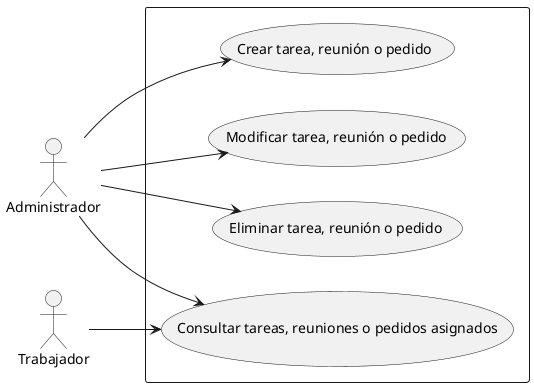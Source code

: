 @startuml
left to right direction
skinparam packageStyle rectangle

actor Admin as "Administrador"
actor Worker as "Trabajador"

rectangle {

  usecase "Crear tarea, reunión o pedido"
  usecase "Modificar tarea, reunión o pedido"
  usecase "Eliminar tarea, reunión o pedido"
  usecase "Consultar tareas, reuniones o pedidos asignados"
}

' Relaciones del Administrador
Admin --> "Crear tarea, reunión o pedido"
Admin --> "Modificar tarea, reunión o pedido"
Admin --> "Eliminar tarea, reunión o pedido"
Admin --> "Consultar tareas, reuniones o pedidos asignados"

' Relaciones del Trabajador
Worker --> "Consultar tareas, reuniones o pedidos asignados"

@enduml

